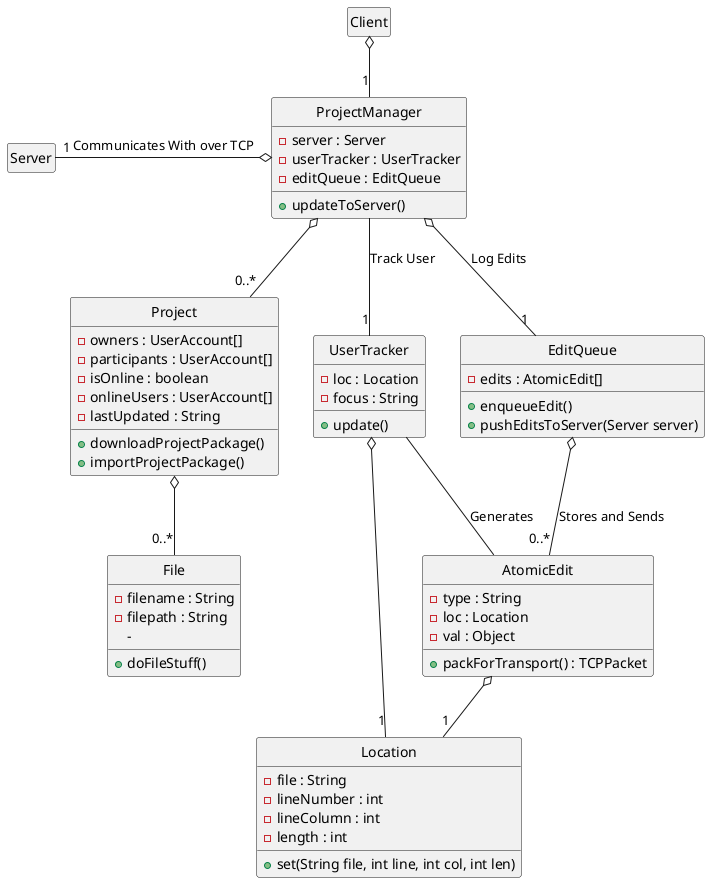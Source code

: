 @startuml
hide circle
hide empty members

class "Client" as sq_c

class "ProjectManager" as sq_projmgr {
    -server : Server
    -userTracker : UserTracker
    -editQueue : EditQueue
    +updateToServer()
}

class "Server" as sq_server

class "Project" as proj {
    -owners : UserAccount[]
    -participants : UserAccount[]
    -isOnline : boolean
    -onlineUsers : UserAccount[]
    -lastUpdated : String
    +downloadProjectPackage()
    +importProjectPackage()
}

class "File" as file {
    -filename : String
    -filepath : String
    -
    +doFileStuff()
}

class "UserTracker" as projmgr_utrack {
    -loc : Location
    -focus : String
    +update()
}

class "EditQueue" as projmgr_editq {
    -edits : AtomicEdit[]
    +enqueueEdit()
    +pushEditsToServer(Server server)
}

class "AtomicEdit" as editq_atomedit {
    -type : String
    -loc : Location
    -val : Object
    +packForTransport() : TCPPacket
}

class "Location" as loc {
    -file : String
    -lineNumber : int
    -lineColumn : int
    -length : int
    +set(String file, int line, int col, int len)
}

sq_c o-- "1" sq_projmgr

sq_projmgr o-left- "1" sq_server : Communicates With over TCP

sq_projmgr -- "1" projmgr_utrack : Track User
sq_projmgr o-- "1" projmgr_editq : Log Edits
sq_projmgr o-- "0..*" proj

proj o-- "0..*" file

projmgr_editq o-- "0..*" editq_atomedit : Stores and Sends

projmgr_utrack o-- "1" loc
projmgr_utrack -- editq_atomedit : Generates

editq_atomedit o-- "1" loc



@enduml